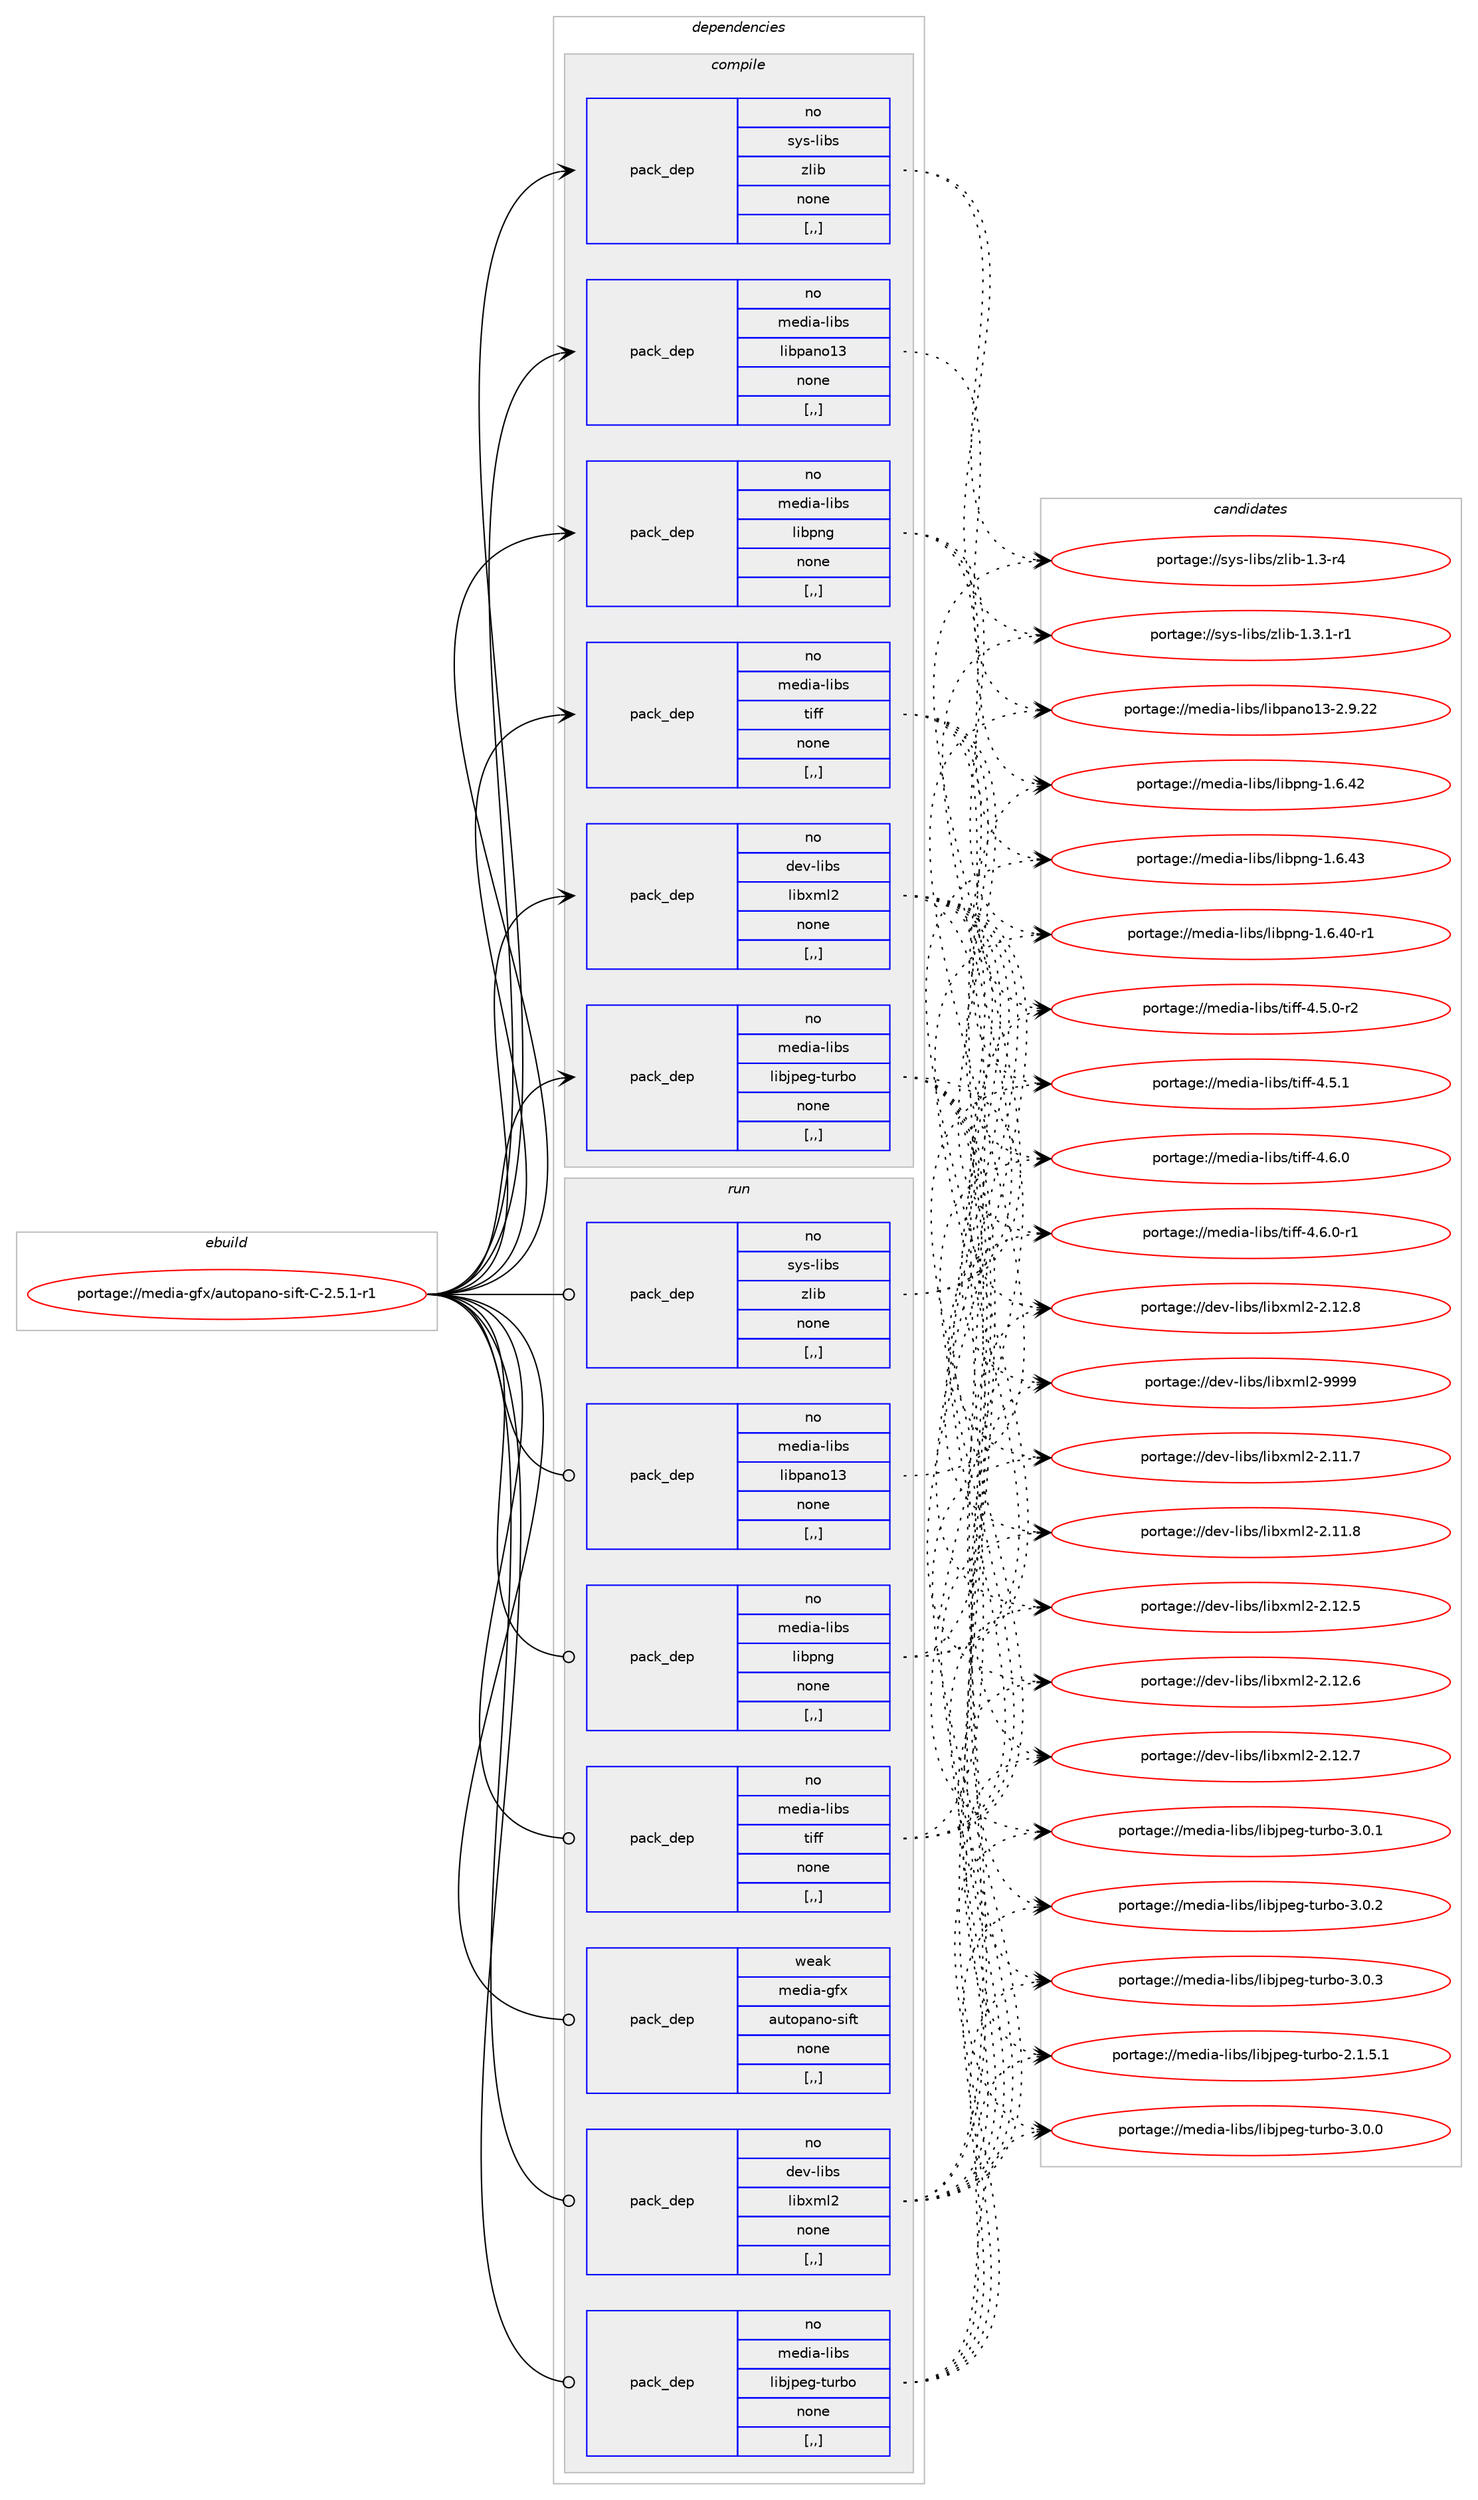 digraph prolog {

# *************
# Graph options
# *************

newrank=true;
concentrate=true;
compound=true;
graph [rankdir=LR,fontname=Helvetica,fontsize=10,ranksep=1.5];#, ranksep=2.5, nodesep=0.2];
edge  [arrowhead=vee];
node  [fontname=Helvetica,fontsize=10];

# **********
# The ebuild
# **********

subgraph cluster_leftcol {
color=gray;
rank=same;
label=<<i>ebuild</i>>;
id [label="portage://media-gfx/autopano-sift-C-2.5.1-r1", color=red, width=4, href="../media-gfx/autopano-sift-C-2.5.1-r1.svg"];
}

# ****************
# The dependencies
# ****************

subgraph cluster_midcol {
color=gray;
label=<<i>dependencies</i>>;
subgraph cluster_compile {
fillcolor="#eeeeee";
style=filled;
label=<<i>compile</i>>;
subgraph pack205647 {
dependency277537 [label=<<TABLE BORDER="0" CELLBORDER="1" CELLSPACING="0" CELLPADDING="4" WIDTH="220"><TR><TD ROWSPAN="6" CELLPADDING="30">pack_dep</TD></TR><TR><TD WIDTH="110">no</TD></TR><TR><TD>dev-libs</TD></TR><TR><TD>libxml2</TD></TR><TR><TD>none</TD></TR><TR><TD>[,,]</TD></TR></TABLE>>, shape=none, color=blue];
}
id:e -> dependency277537:w [weight=20,style="solid",arrowhead="vee"];
subgraph pack205648 {
dependency277538 [label=<<TABLE BORDER="0" CELLBORDER="1" CELLSPACING="0" CELLPADDING="4" WIDTH="220"><TR><TD ROWSPAN="6" CELLPADDING="30">pack_dep</TD></TR><TR><TD WIDTH="110">no</TD></TR><TR><TD>media-libs</TD></TR><TR><TD>libjpeg-turbo</TD></TR><TR><TD>none</TD></TR><TR><TD>[,,]</TD></TR></TABLE>>, shape=none, color=blue];
}
id:e -> dependency277538:w [weight=20,style="solid",arrowhead="vee"];
subgraph pack205649 {
dependency277539 [label=<<TABLE BORDER="0" CELLBORDER="1" CELLSPACING="0" CELLPADDING="4" WIDTH="220"><TR><TD ROWSPAN="6" CELLPADDING="30">pack_dep</TD></TR><TR><TD WIDTH="110">no</TD></TR><TR><TD>media-libs</TD></TR><TR><TD>libpano13</TD></TR><TR><TD>none</TD></TR><TR><TD>[,,]</TD></TR></TABLE>>, shape=none, color=blue];
}
id:e -> dependency277539:w [weight=20,style="solid",arrowhead="vee"];
subgraph pack205650 {
dependency277540 [label=<<TABLE BORDER="0" CELLBORDER="1" CELLSPACING="0" CELLPADDING="4" WIDTH="220"><TR><TD ROWSPAN="6" CELLPADDING="30">pack_dep</TD></TR><TR><TD WIDTH="110">no</TD></TR><TR><TD>media-libs</TD></TR><TR><TD>libpng</TD></TR><TR><TD>none</TD></TR><TR><TD>[,,]</TD></TR></TABLE>>, shape=none, color=blue];
}
id:e -> dependency277540:w [weight=20,style="solid",arrowhead="vee"];
subgraph pack205651 {
dependency277541 [label=<<TABLE BORDER="0" CELLBORDER="1" CELLSPACING="0" CELLPADDING="4" WIDTH="220"><TR><TD ROWSPAN="6" CELLPADDING="30">pack_dep</TD></TR><TR><TD WIDTH="110">no</TD></TR><TR><TD>media-libs</TD></TR><TR><TD>tiff</TD></TR><TR><TD>none</TD></TR><TR><TD>[,,]</TD></TR></TABLE>>, shape=none, color=blue];
}
id:e -> dependency277541:w [weight=20,style="solid",arrowhead="vee"];
subgraph pack205652 {
dependency277542 [label=<<TABLE BORDER="0" CELLBORDER="1" CELLSPACING="0" CELLPADDING="4" WIDTH="220"><TR><TD ROWSPAN="6" CELLPADDING="30">pack_dep</TD></TR><TR><TD WIDTH="110">no</TD></TR><TR><TD>sys-libs</TD></TR><TR><TD>zlib</TD></TR><TR><TD>none</TD></TR><TR><TD>[,,]</TD></TR></TABLE>>, shape=none, color=blue];
}
id:e -> dependency277542:w [weight=20,style="solid",arrowhead="vee"];
}
subgraph cluster_compileandrun {
fillcolor="#eeeeee";
style=filled;
label=<<i>compile and run</i>>;
}
subgraph cluster_run {
fillcolor="#eeeeee";
style=filled;
label=<<i>run</i>>;
subgraph pack205653 {
dependency277543 [label=<<TABLE BORDER="0" CELLBORDER="1" CELLSPACING="0" CELLPADDING="4" WIDTH="220"><TR><TD ROWSPAN="6" CELLPADDING="30">pack_dep</TD></TR><TR><TD WIDTH="110">no</TD></TR><TR><TD>dev-libs</TD></TR><TR><TD>libxml2</TD></TR><TR><TD>none</TD></TR><TR><TD>[,,]</TD></TR></TABLE>>, shape=none, color=blue];
}
id:e -> dependency277543:w [weight=20,style="solid",arrowhead="odot"];
subgraph pack205654 {
dependency277544 [label=<<TABLE BORDER="0" CELLBORDER="1" CELLSPACING="0" CELLPADDING="4" WIDTH="220"><TR><TD ROWSPAN="6" CELLPADDING="30">pack_dep</TD></TR><TR><TD WIDTH="110">no</TD></TR><TR><TD>media-libs</TD></TR><TR><TD>libjpeg-turbo</TD></TR><TR><TD>none</TD></TR><TR><TD>[,,]</TD></TR></TABLE>>, shape=none, color=blue];
}
id:e -> dependency277544:w [weight=20,style="solid",arrowhead="odot"];
subgraph pack205655 {
dependency277545 [label=<<TABLE BORDER="0" CELLBORDER="1" CELLSPACING="0" CELLPADDING="4" WIDTH="220"><TR><TD ROWSPAN="6" CELLPADDING="30">pack_dep</TD></TR><TR><TD WIDTH="110">no</TD></TR><TR><TD>media-libs</TD></TR><TR><TD>libpano13</TD></TR><TR><TD>none</TD></TR><TR><TD>[,,]</TD></TR></TABLE>>, shape=none, color=blue];
}
id:e -> dependency277545:w [weight=20,style="solid",arrowhead="odot"];
subgraph pack205656 {
dependency277546 [label=<<TABLE BORDER="0" CELLBORDER="1" CELLSPACING="0" CELLPADDING="4" WIDTH="220"><TR><TD ROWSPAN="6" CELLPADDING="30">pack_dep</TD></TR><TR><TD WIDTH="110">no</TD></TR><TR><TD>media-libs</TD></TR><TR><TD>libpng</TD></TR><TR><TD>none</TD></TR><TR><TD>[,,]</TD></TR></TABLE>>, shape=none, color=blue];
}
id:e -> dependency277546:w [weight=20,style="solid",arrowhead="odot"];
subgraph pack205657 {
dependency277547 [label=<<TABLE BORDER="0" CELLBORDER="1" CELLSPACING="0" CELLPADDING="4" WIDTH="220"><TR><TD ROWSPAN="6" CELLPADDING="30">pack_dep</TD></TR><TR><TD WIDTH="110">no</TD></TR><TR><TD>media-libs</TD></TR><TR><TD>tiff</TD></TR><TR><TD>none</TD></TR><TR><TD>[,,]</TD></TR></TABLE>>, shape=none, color=blue];
}
id:e -> dependency277547:w [weight=20,style="solid",arrowhead="odot"];
subgraph pack205658 {
dependency277548 [label=<<TABLE BORDER="0" CELLBORDER="1" CELLSPACING="0" CELLPADDING="4" WIDTH="220"><TR><TD ROWSPAN="6" CELLPADDING="30">pack_dep</TD></TR><TR><TD WIDTH="110">no</TD></TR><TR><TD>sys-libs</TD></TR><TR><TD>zlib</TD></TR><TR><TD>none</TD></TR><TR><TD>[,,]</TD></TR></TABLE>>, shape=none, color=blue];
}
id:e -> dependency277548:w [weight=20,style="solid",arrowhead="odot"];
subgraph pack205659 {
dependency277549 [label=<<TABLE BORDER="0" CELLBORDER="1" CELLSPACING="0" CELLPADDING="4" WIDTH="220"><TR><TD ROWSPAN="6" CELLPADDING="30">pack_dep</TD></TR><TR><TD WIDTH="110">weak</TD></TR><TR><TD>media-gfx</TD></TR><TR><TD>autopano-sift</TD></TR><TR><TD>none</TD></TR><TR><TD>[,,]</TD></TR></TABLE>>, shape=none, color=blue];
}
id:e -> dependency277549:w [weight=20,style="solid",arrowhead="odot"];
}
}

# **************
# The candidates
# **************

subgraph cluster_choices {
rank=same;
color=gray;
label=<<i>candidates</i>>;

subgraph choice205647 {
color=black;
nodesep=1;
choice100101118451081059811547108105981201091085045504649494655 [label="portage://dev-libs/libxml2-2.11.7", color=red, width=4,href="../dev-libs/libxml2-2.11.7.svg"];
choice100101118451081059811547108105981201091085045504649494656 [label="portage://dev-libs/libxml2-2.11.8", color=red, width=4,href="../dev-libs/libxml2-2.11.8.svg"];
choice100101118451081059811547108105981201091085045504649504653 [label="portage://dev-libs/libxml2-2.12.5", color=red, width=4,href="../dev-libs/libxml2-2.12.5.svg"];
choice100101118451081059811547108105981201091085045504649504654 [label="portage://dev-libs/libxml2-2.12.6", color=red, width=4,href="../dev-libs/libxml2-2.12.6.svg"];
choice100101118451081059811547108105981201091085045504649504655 [label="portage://dev-libs/libxml2-2.12.7", color=red, width=4,href="../dev-libs/libxml2-2.12.7.svg"];
choice100101118451081059811547108105981201091085045504649504656 [label="portage://dev-libs/libxml2-2.12.8", color=red, width=4,href="../dev-libs/libxml2-2.12.8.svg"];
choice10010111845108105981154710810598120109108504557575757 [label="portage://dev-libs/libxml2-9999", color=red, width=4,href="../dev-libs/libxml2-9999.svg"];
dependency277537:e -> choice100101118451081059811547108105981201091085045504649494655:w [style=dotted,weight="100"];
dependency277537:e -> choice100101118451081059811547108105981201091085045504649494656:w [style=dotted,weight="100"];
dependency277537:e -> choice100101118451081059811547108105981201091085045504649504653:w [style=dotted,weight="100"];
dependency277537:e -> choice100101118451081059811547108105981201091085045504649504654:w [style=dotted,weight="100"];
dependency277537:e -> choice100101118451081059811547108105981201091085045504649504655:w [style=dotted,weight="100"];
dependency277537:e -> choice100101118451081059811547108105981201091085045504649504656:w [style=dotted,weight="100"];
dependency277537:e -> choice10010111845108105981154710810598120109108504557575757:w [style=dotted,weight="100"];
}
subgraph choice205648 {
color=black;
nodesep=1;
choice109101100105974510810598115471081059810611210110345116117114981114550464946534649 [label="portage://media-libs/libjpeg-turbo-2.1.5.1", color=red, width=4,href="../media-libs/libjpeg-turbo-2.1.5.1.svg"];
choice10910110010597451081059811547108105981061121011034511611711498111455146484648 [label="portage://media-libs/libjpeg-turbo-3.0.0", color=red, width=4,href="../media-libs/libjpeg-turbo-3.0.0.svg"];
choice10910110010597451081059811547108105981061121011034511611711498111455146484649 [label="portage://media-libs/libjpeg-turbo-3.0.1", color=red, width=4,href="../media-libs/libjpeg-turbo-3.0.1.svg"];
choice10910110010597451081059811547108105981061121011034511611711498111455146484650 [label="portage://media-libs/libjpeg-turbo-3.0.2", color=red, width=4,href="../media-libs/libjpeg-turbo-3.0.2.svg"];
choice10910110010597451081059811547108105981061121011034511611711498111455146484651 [label="portage://media-libs/libjpeg-turbo-3.0.3", color=red, width=4,href="../media-libs/libjpeg-turbo-3.0.3.svg"];
dependency277538:e -> choice109101100105974510810598115471081059810611210110345116117114981114550464946534649:w [style=dotted,weight="100"];
dependency277538:e -> choice10910110010597451081059811547108105981061121011034511611711498111455146484648:w [style=dotted,weight="100"];
dependency277538:e -> choice10910110010597451081059811547108105981061121011034511611711498111455146484649:w [style=dotted,weight="100"];
dependency277538:e -> choice10910110010597451081059811547108105981061121011034511611711498111455146484650:w [style=dotted,weight="100"];
dependency277538:e -> choice10910110010597451081059811547108105981061121011034511611711498111455146484651:w [style=dotted,weight="100"];
}
subgraph choice205649 {
color=black;
nodesep=1;
choice109101100105974510810598115471081059811297110111495145504657465050 [label="portage://media-libs/libpano13-2.9.22", color=red, width=4,href="../media-libs/libpano13-2.9.22.svg"];
dependency277539:e -> choice109101100105974510810598115471081059811297110111495145504657465050:w [style=dotted,weight="100"];
}
subgraph choice205650 {
color=black;
nodesep=1;
choice1091011001059745108105981154710810598112110103454946544652484511449 [label="portage://media-libs/libpng-1.6.40-r1", color=red, width=4,href="../media-libs/libpng-1.6.40-r1.svg"];
choice109101100105974510810598115471081059811211010345494654465250 [label="portage://media-libs/libpng-1.6.42", color=red, width=4,href="../media-libs/libpng-1.6.42.svg"];
choice109101100105974510810598115471081059811211010345494654465251 [label="portage://media-libs/libpng-1.6.43", color=red, width=4,href="../media-libs/libpng-1.6.43.svg"];
dependency277540:e -> choice1091011001059745108105981154710810598112110103454946544652484511449:w [style=dotted,weight="100"];
dependency277540:e -> choice109101100105974510810598115471081059811211010345494654465250:w [style=dotted,weight="100"];
dependency277540:e -> choice109101100105974510810598115471081059811211010345494654465251:w [style=dotted,weight="100"];
}
subgraph choice205651 {
color=black;
nodesep=1;
choice109101100105974510810598115471161051021024552465346484511450 [label="portage://media-libs/tiff-4.5.0-r2", color=red, width=4,href="../media-libs/tiff-4.5.0-r2.svg"];
choice10910110010597451081059811547116105102102455246534649 [label="portage://media-libs/tiff-4.5.1", color=red, width=4,href="../media-libs/tiff-4.5.1.svg"];
choice10910110010597451081059811547116105102102455246544648 [label="portage://media-libs/tiff-4.6.0", color=red, width=4,href="../media-libs/tiff-4.6.0.svg"];
choice109101100105974510810598115471161051021024552465446484511449 [label="portage://media-libs/tiff-4.6.0-r1", color=red, width=4,href="../media-libs/tiff-4.6.0-r1.svg"];
dependency277541:e -> choice109101100105974510810598115471161051021024552465346484511450:w [style=dotted,weight="100"];
dependency277541:e -> choice10910110010597451081059811547116105102102455246534649:w [style=dotted,weight="100"];
dependency277541:e -> choice10910110010597451081059811547116105102102455246544648:w [style=dotted,weight="100"];
dependency277541:e -> choice109101100105974510810598115471161051021024552465446484511449:w [style=dotted,weight="100"];
}
subgraph choice205652 {
color=black;
nodesep=1;
choice11512111545108105981154712210810598454946514511452 [label="portage://sys-libs/zlib-1.3-r4", color=red, width=4,href="../sys-libs/zlib-1.3-r4.svg"];
choice115121115451081059811547122108105984549465146494511449 [label="portage://sys-libs/zlib-1.3.1-r1", color=red, width=4,href="../sys-libs/zlib-1.3.1-r1.svg"];
dependency277542:e -> choice11512111545108105981154712210810598454946514511452:w [style=dotted,weight="100"];
dependency277542:e -> choice115121115451081059811547122108105984549465146494511449:w [style=dotted,weight="100"];
}
subgraph choice205653 {
color=black;
nodesep=1;
choice100101118451081059811547108105981201091085045504649494655 [label="portage://dev-libs/libxml2-2.11.7", color=red, width=4,href="../dev-libs/libxml2-2.11.7.svg"];
choice100101118451081059811547108105981201091085045504649494656 [label="portage://dev-libs/libxml2-2.11.8", color=red, width=4,href="../dev-libs/libxml2-2.11.8.svg"];
choice100101118451081059811547108105981201091085045504649504653 [label="portage://dev-libs/libxml2-2.12.5", color=red, width=4,href="../dev-libs/libxml2-2.12.5.svg"];
choice100101118451081059811547108105981201091085045504649504654 [label="portage://dev-libs/libxml2-2.12.6", color=red, width=4,href="../dev-libs/libxml2-2.12.6.svg"];
choice100101118451081059811547108105981201091085045504649504655 [label="portage://dev-libs/libxml2-2.12.7", color=red, width=4,href="../dev-libs/libxml2-2.12.7.svg"];
choice100101118451081059811547108105981201091085045504649504656 [label="portage://dev-libs/libxml2-2.12.8", color=red, width=4,href="../dev-libs/libxml2-2.12.8.svg"];
choice10010111845108105981154710810598120109108504557575757 [label="portage://dev-libs/libxml2-9999", color=red, width=4,href="../dev-libs/libxml2-9999.svg"];
dependency277543:e -> choice100101118451081059811547108105981201091085045504649494655:w [style=dotted,weight="100"];
dependency277543:e -> choice100101118451081059811547108105981201091085045504649494656:w [style=dotted,weight="100"];
dependency277543:e -> choice100101118451081059811547108105981201091085045504649504653:w [style=dotted,weight="100"];
dependency277543:e -> choice100101118451081059811547108105981201091085045504649504654:w [style=dotted,weight="100"];
dependency277543:e -> choice100101118451081059811547108105981201091085045504649504655:w [style=dotted,weight="100"];
dependency277543:e -> choice100101118451081059811547108105981201091085045504649504656:w [style=dotted,weight="100"];
dependency277543:e -> choice10010111845108105981154710810598120109108504557575757:w [style=dotted,weight="100"];
}
subgraph choice205654 {
color=black;
nodesep=1;
choice109101100105974510810598115471081059810611210110345116117114981114550464946534649 [label="portage://media-libs/libjpeg-turbo-2.1.5.1", color=red, width=4,href="../media-libs/libjpeg-turbo-2.1.5.1.svg"];
choice10910110010597451081059811547108105981061121011034511611711498111455146484648 [label="portage://media-libs/libjpeg-turbo-3.0.0", color=red, width=4,href="../media-libs/libjpeg-turbo-3.0.0.svg"];
choice10910110010597451081059811547108105981061121011034511611711498111455146484649 [label="portage://media-libs/libjpeg-turbo-3.0.1", color=red, width=4,href="../media-libs/libjpeg-turbo-3.0.1.svg"];
choice10910110010597451081059811547108105981061121011034511611711498111455146484650 [label="portage://media-libs/libjpeg-turbo-3.0.2", color=red, width=4,href="../media-libs/libjpeg-turbo-3.0.2.svg"];
choice10910110010597451081059811547108105981061121011034511611711498111455146484651 [label="portage://media-libs/libjpeg-turbo-3.0.3", color=red, width=4,href="../media-libs/libjpeg-turbo-3.0.3.svg"];
dependency277544:e -> choice109101100105974510810598115471081059810611210110345116117114981114550464946534649:w [style=dotted,weight="100"];
dependency277544:e -> choice10910110010597451081059811547108105981061121011034511611711498111455146484648:w [style=dotted,weight="100"];
dependency277544:e -> choice10910110010597451081059811547108105981061121011034511611711498111455146484649:w [style=dotted,weight="100"];
dependency277544:e -> choice10910110010597451081059811547108105981061121011034511611711498111455146484650:w [style=dotted,weight="100"];
dependency277544:e -> choice10910110010597451081059811547108105981061121011034511611711498111455146484651:w [style=dotted,weight="100"];
}
subgraph choice205655 {
color=black;
nodesep=1;
choice109101100105974510810598115471081059811297110111495145504657465050 [label="portage://media-libs/libpano13-2.9.22", color=red, width=4,href="../media-libs/libpano13-2.9.22.svg"];
dependency277545:e -> choice109101100105974510810598115471081059811297110111495145504657465050:w [style=dotted,weight="100"];
}
subgraph choice205656 {
color=black;
nodesep=1;
choice1091011001059745108105981154710810598112110103454946544652484511449 [label="portage://media-libs/libpng-1.6.40-r1", color=red, width=4,href="../media-libs/libpng-1.6.40-r1.svg"];
choice109101100105974510810598115471081059811211010345494654465250 [label="portage://media-libs/libpng-1.6.42", color=red, width=4,href="../media-libs/libpng-1.6.42.svg"];
choice109101100105974510810598115471081059811211010345494654465251 [label="portage://media-libs/libpng-1.6.43", color=red, width=4,href="../media-libs/libpng-1.6.43.svg"];
dependency277546:e -> choice1091011001059745108105981154710810598112110103454946544652484511449:w [style=dotted,weight="100"];
dependency277546:e -> choice109101100105974510810598115471081059811211010345494654465250:w [style=dotted,weight="100"];
dependency277546:e -> choice109101100105974510810598115471081059811211010345494654465251:w [style=dotted,weight="100"];
}
subgraph choice205657 {
color=black;
nodesep=1;
choice109101100105974510810598115471161051021024552465346484511450 [label="portage://media-libs/tiff-4.5.0-r2", color=red, width=4,href="../media-libs/tiff-4.5.0-r2.svg"];
choice10910110010597451081059811547116105102102455246534649 [label="portage://media-libs/tiff-4.5.1", color=red, width=4,href="../media-libs/tiff-4.5.1.svg"];
choice10910110010597451081059811547116105102102455246544648 [label="portage://media-libs/tiff-4.6.0", color=red, width=4,href="../media-libs/tiff-4.6.0.svg"];
choice109101100105974510810598115471161051021024552465446484511449 [label="portage://media-libs/tiff-4.6.0-r1", color=red, width=4,href="../media-libs/tiff-4.6.0-r1.svg"];
dependency277547:e -> choice109101100105974510810598115471161051021024552465346484511450:w [style=dotted,weight="100"];
dependency277547:e -> choice10910110010597451081059811547116105102102455246534649:w [style=dotted,weight="100"];
dependency277547:e -> choice10910110010597451081059811547116105102102455246544648:w [style=dotted,weight="100"];
dependency277547:e -> choice109101100105974510810598115471161051021024552465446484511449:w [style=dotted,weight="100"];
}
subgraph choice205658 {
color=black;
nodesep=1;
choice11512111545108105981154712210810598454946514511452 [label="portage://sys-libs/zlib-1.3-r4", color=red, width=4,href="../sys-libs/zlib-1.3-r4.svg"];
choice115121115451081059811547122108105984549465146494511449 [label="portage://sys-libs/zlib-1.3.1-r1", color=red, width=4,href="../sys-libs/zlib-1.3.1-r1.svg"];
dependency277548:e -> choice11512111545108105981154712210810598454946514511452:w [style=dotted,weight="100"];
dependency277548:e -> choice115121115451081059811547122108105984549465146494511449:w [style=dotted,weight="100"];
}
subgraph choice205659 {
color=black;
nodesep=1;
}
}

}

